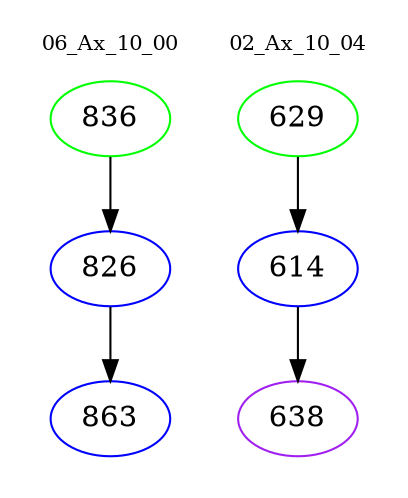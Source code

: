 digraph{
subgraph cluster_0 {
color = white
label = "06_Ax_10_00";
fontsize=10;
T0_836 [label="836", color="green"]
T0_836 -> T0_826 [color="black"]
T0_826 [label="826", color="blue"]
T0_826 -> T0_863 [color="black"]
T0_863 [label="863", color="blue"]
}
subgraph cluster_1 {
color = white
label = "02_Ax_10_04";
fontsize=10;
T1_629 [label="629", color="green"]
T1_629 -> T1_614 [color="black"]
T1_614 [label="614", color="blue"]
T1_614 -> T1_638 [color="black"]
T1_638 [label="638", color="purple"]
}
}
